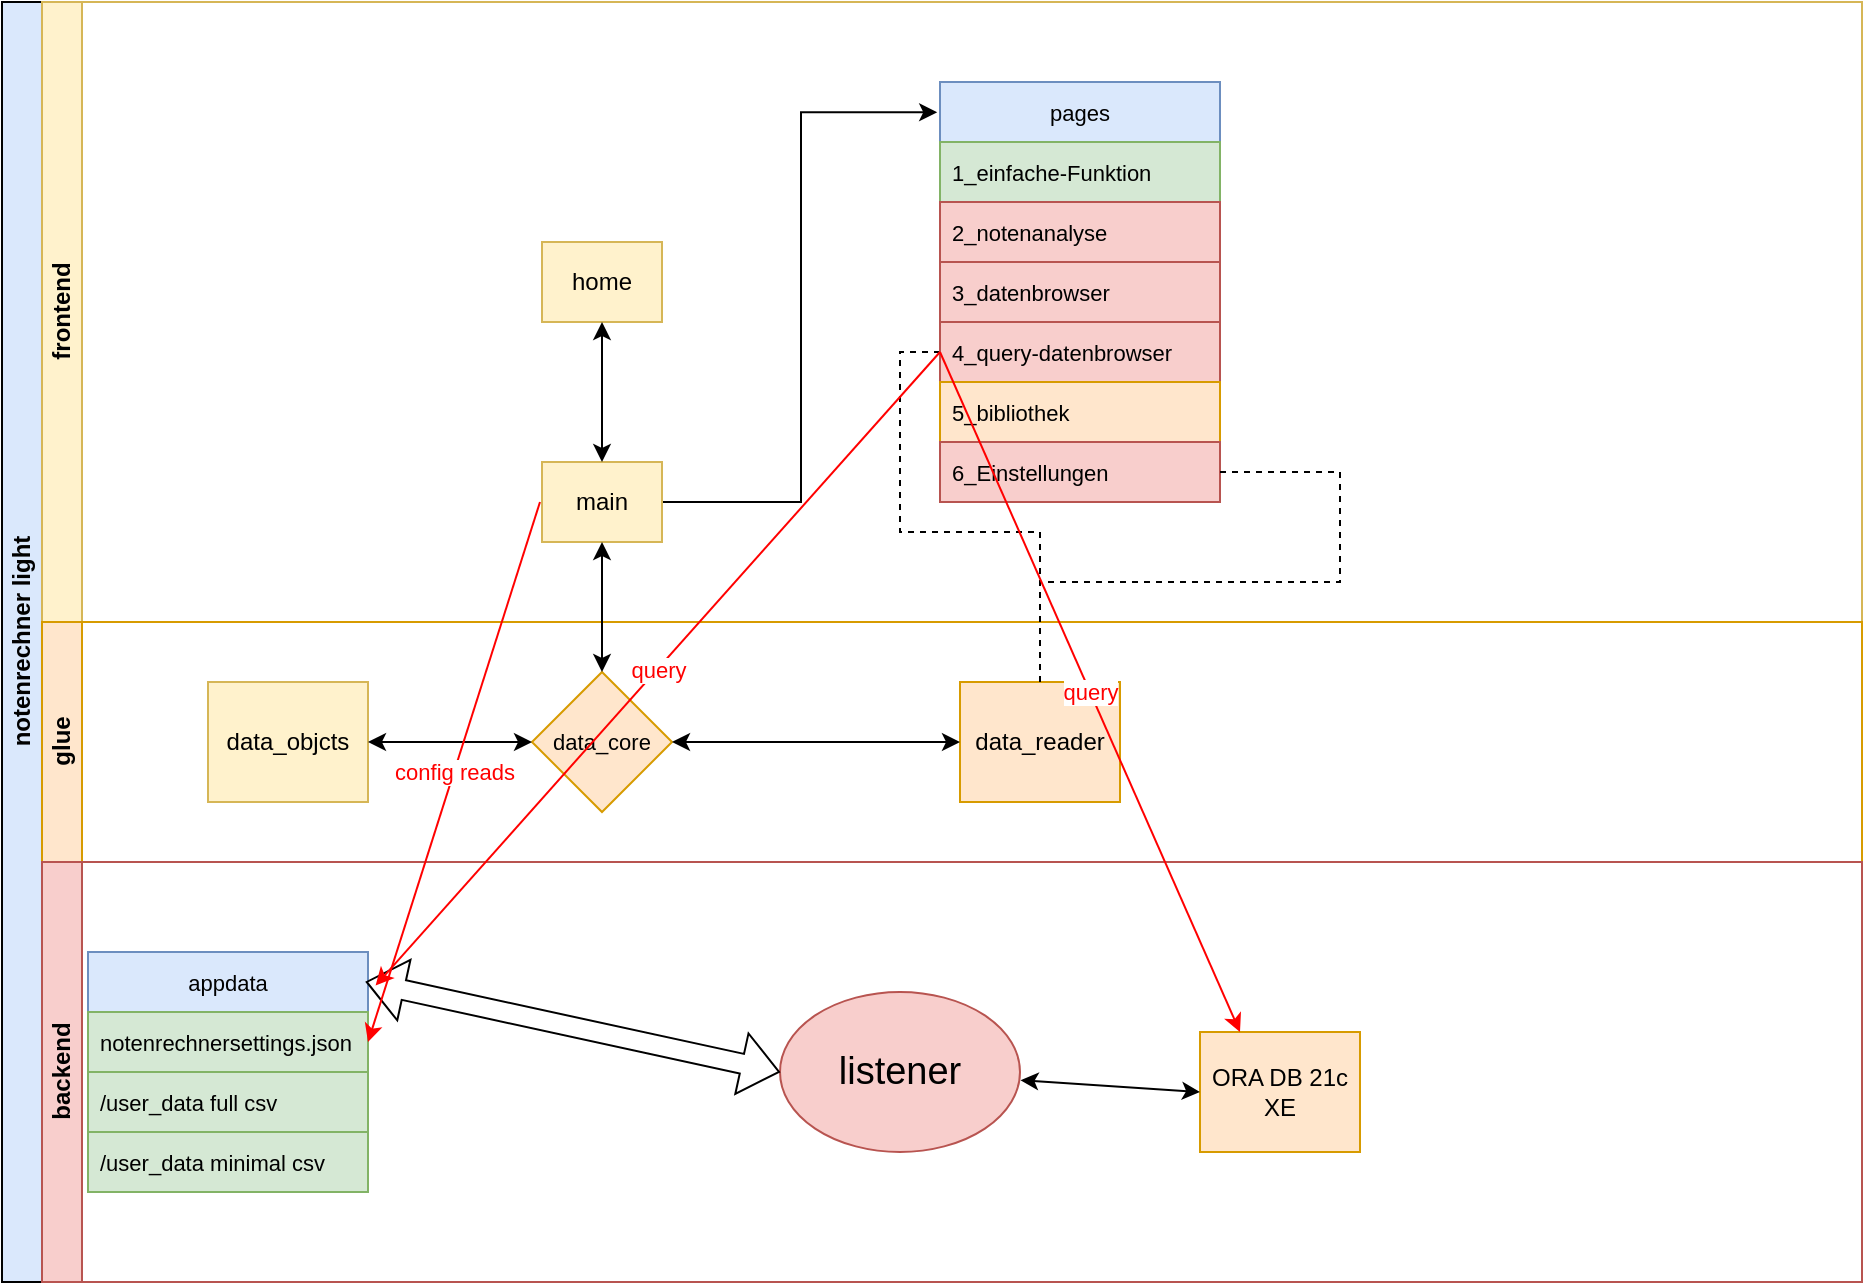 <mxfile version="20.2.8" type="device"><diagram id="prtHgNgQTEPvFCAcTncT" name="Page-1"><mxGraphModel dx="1102" dy="881" grid="1" gridSize="10" guides="1" tooltips="1" connect="1" arrows="1" fold="1" page="1" pageScale="1" pageWidth="827" pageHeight="1169" math="0" shadow="0"><root><mxCell id="0"/><mxCell id="1" parent="0"/><mxCell id="dNxyNK7c78bLwvsdeMH5-19" value="notenrechner light" style="swimlane;html=1;childLayout=stackLayout;resizeParent=1;resizeParentMax=0;horizontal=0;startSize=20;horizontalStack=0;fillColor=#dae8fc;strokeColor=#000000;" parent="1" vertex="1"><mxGeometry x="311" y="250" width="930" height="640" as="geometry"/></mxCell><mxCell id="dNxyNK7c78bLwvsdeMH5-27" value="" style="edgeStyle=orthogonalEdgeStyle;rounded=0;orthogonalLoop=1;jettySize=auto;html=1;dashed=1;endArrow=none;endFill=0;exitX=0;exitY=0.5;exitDx=0;exitDy=0;" parent="dNxyNK7c78bLwvsdeMH5-19" source="b_qoU-KaGP17PUoCxNol-17" target="dNxyNK7c78bLwvsdeMH5-26" edge="1"><mxGeometry relative="1" as="geometry"><mxPoint x="180" y="90" as="sourcePoint"/></mxGeometry></mxCell><mxCell id="dNxyNK7c78bLwvsdeMH5-20" value="frontend" style="swimlane;html=1;startSize=20;horizontal=0;fillColor=#fff2cc;strokeColor=#d6b656;" parent="dNxyNK7c78bLwvsdeMH5-19" vertex="1"><mxGeometry x="20" width="910" height="310" as="geometry"/></mxCell><mxCell id="b_qoU-KaGP17PUoCxNol-20" style="edgeStyle=orthogonalEdgeStyle;rounded=0;orthogonalLoop=1;jettySize=auto;html=1;exitX=1;exitY=0.5;exitDx=0;exitDy=0;entryX=-0.01;entryY=0.072;entryDx=0;entryDy=0;entryPerimeter=0;fontSize=11;" edge="1" parent="dNxyNK7c78bLwvsdeMH5-20" source="dNxyNK7c78bLwvsdeMH5-30" target="b_qoU-KaGP17PUoCxNol-13"><mxGeometry relative="1" as="geometry"/></mxCell><mxCell id="dNxyNK7c78bLwvsdeMH5-30" value="main" style="rounded=0;whiteSpace=wrap;html=1;fontFamily=Helvetica;fontSize=12;align=center;fillColor=#fff2cc;strokeColor=#d6b656;" parent="dNxyNK7c78bLwvsdeMH5-20" vertex="1"><mxGeometry x="250" y="230" width="60" height="40" as="geometry"/></mxCell><mxCell id="b_qoU-KaGP17PUoCxNol-9" value="home" style="rounded=0;whiteSpace=wrap;html=1;fontFamily=Helvetica;fontSize=12;align=center;fillColor=#fff2cc;strokeColor=#d6b656;" vertex="1" parent="dNxyNK7c78bLwvsdeMH5-20"><mxGeometry x="250" y="120" width="60" height="40" as="geometry"/></mxCell><mxCell id="b_qoU-KaGP17PUoCxNol-11" value="" style="endArrow=classic;startArrow=classic;html=1;rounded=0;fontSize=11;entryX=0.5;entryY=1;entryDx=0;entryDy=0;exitX=0.5;exitY=0;exitDx=0;exitDy=0;" edge="1" parent="dNxyNK7c78bLwvsdeMH5-20" source="dNxyNK7c78bLwvsdeMH5-30" target="b_qoU-KaGP17PUoCxNol-9"><mxGeometry width="50" height="50" relative="1" as="geometry"><mxPoint x="259" y="100" as="sourcePoint"/><mxPoint x="309" y="50" as="targetPoint"/></mxGeometry></mxCell><mxCell id="b_qoU-KaGP17PUoCxNol-13" value="pages" style="swimlane;fontStyle=0;childLayout=stackLayout;horizontal=1;startSize=30;horizontalStack=0;resizeParent=1;resizeParentMax=0;resizeLast=0;collapsible=1;marginBottom=0;fontSize=11;fillColor=#dae8fc;strokeColor=#6c8ebf;" vertex="1" parent="dNxyNK7c78bLwvsdeMH5-20"><mxGeometry x="449" y="40" width="140" height="210" as="geometry"/></mxCell><mxCell id="b_qoU-KaGP17PUoCxNol-14" value="1_einfache-Funktion" style="text;strokeColor=#82b366;fillColor=#d5e8d4;align=left;verticalAlign=middle;spacingLeft=4;spacingRight=4;overflow=hidden;points=[[0,0.5],[1,0.5]];portConstraint=eastwest;rotatable=0;fontSize=11;" vertex="1" parent="b_qoU-KaGP17PUoCxNol-13"><mxGeometry y="30" width="140" height="30" as="geometry"/></mxCell><mxCell id="b_qoU-KaGP17PUoCxNol-15" value="2_notenanalyse" style="text;strokeColor=#b85450;fillColor=#f8cecc;align=left;verticalAlign=middle;spacingLeft=4;spacingRight=4;overflow=hidden;points=[[0,0.5],[1,0.5]];portConstraint=eastwest;rotatable=0;fontSize=11;" vertex="1" parent="b_qoU-KaGP17PUoCxNol-13"><mxGeometry y="60" width="140" height="30" as="geometry"/></mxCell><mxCell id="b_qoU-KaGP17PUoCxNol-16" value="3_datenbrowser" style="text;strokeColor=#b85450;fillColor=#f8cecc;align=left;verticalAlign=middle;spacingLeft=4;spacingRight=4;overflow=hidden;points=[[0,0.5],[1,0.5]];portConstraint=eastwest;rotatable=0;fontSize=11;" vertex="1" parent="b_qoU-KaGP17PUoCxNol-13"><mxGeometry y="90" width="140" height="30" as="geometry"/></mxCell><mxCell id="b_qoU-KaGP17PUoCxNol-17" value="4_query-datenbrowser" style="text;strokeColor=#b85450;fillColor=#f8cecc;align=left;verticalAlign=middle;spacingLeft=4;spacingRight=4;overflow=hidden;points=[[0,0.5],[1,0.5]];portConstraint=eastwest;rotatable=0;fontSize=11;" vertex="1" parent="b_qoU-KaGP17PUoCxNol-13"><mxGeometry y="120" width="140" height="30" as="geometry"/></mxCell><mxCell id="b_qoU-KaGP17PUoCxNol-18" value="5_bibliothek" style="text;strokeColor=#d79b00;fillColor=#ffe6cc;align=left;verticalAlign=middle;spacingLeft=4;spacingRight=4;overflow=hidden;points=[[0,0.5],[1,0.5]];portConstraint=eastwest;rotatable=0;fontSize=11;" vertex="1" parent="b_qoU-KaGP17PUoCxNol-13"><mxGeometry y="150" width="140" height="30" as="geometry"/></mxCell><mxCell id="b_qoU-KaGP17PUoCxNol-19" value="6_Einstellungen" style="text;strokeColor=#b85450;fillColor=#f8cecc;align=left;verticalAlign=middle;spacingLeft=4;spacingRight=4;overflow=hidden;points=[[0,0.5],[1,0.5]];portConstraint=eastwest;rotatable=0;fontSize=11;" vertex="1" parent="b_qoU-KaGP17PUoCxNol-13"><mxGeometry y="180" width="140" height="30" as="geometry"/></mxCell><mxCell id="dNxyNK7c78bLwvsdeMH5-21" value="glue" style="swimlane;html=1;startSize=20;horizontal=0;fillColor=#ffe6cc;strokeColor=#d79b00;" parent="dNxyNK7c78bLwvsdeMH5-19" vertex="1"><mxGeometry x="20" y="310" width="910" height="120" as="geometry"/></mxCell><mxCell id="dNxyNK7c78bLwvsdeMH5-26" value="data_reader" style="rounded=0;whiteSpace=wrap;html=1;fontFamily=Helvetica;fontSize=12;align=center;fillColor=#ffe6cc;strokeColor=#d79b00;" parent="dNxyNK7c78bLwvsdeMH5-21" vertex="1"><mxGeometry x="459" y="30" width="80" height="60" as="geometry"/></mxCell><mxCell id="dNxyNK7c78bLwvsdeMH5-28" value="&lt;font style=&quot;font-size: 11px;&quot;&gt;data_core&lt;/font&gt;" style="rhombus;whiteSpace=wrap;html=1;fontFamily=Helvetica;fontSize=12;align=center;fillColor=#ffe6cc;strokeColor=#d79b00;" parent="dNxyNK7c78bLwvsdeMH5-21" vertex="1"><mxGeometry x="245" y="25" width="70" height="70" as="geometry"/></mxCell><mxCell id="b_qoU-KaGP17PUoCxNol-2" value="data_objcts" style="rounded=0;whiteSpace=wrap;html=1;fontFamily=Helvetica;fontSize=12;align=center;fillColor=#fff2cc;strokeColor=#d6b656;" vertex="1" parent="dNxyNK7c78bLwvsdeMH5-21"><mxGeometry x="83" y="30" width="80" height="60" as="geometry"/></mxCell><mxCell id="b_qoU-KaGP17PUoCxNol-7" value="" style="endArrow=classic;startArrow=classic;html=1;rounded=0;fontSize=7;entryX=1;entryY=0.5;entryDx=0;entryDy=0;exitX=0;exitY=0.5;exitDx=0;exitDy=0;" edge="1" parent="dNxyNK7c78bLwvsdeMH5-21" source="dNxyNK7c78bLwvsdeMH5-28" target="b_qoU-KaGP17PUoCxNol-2"><mxGeometry width="50" height="50" relative="1" as="geometry"><mxPoint x="239" y="40" as="sourcePoint"/><mxPoint x="290" y="-20" as="targetPoint"/></mxGeometry></mxCell><mxCell id="b_qoU-KaGP17PUoCxNol-8" value="" style="endArrow=classic;startArrow=classic;html=1;rounded=0;fontSize=7;entryX=1;entryY=0.5;entryDx=0;entryDy=0;" edge="1" parent="dNxyNK7c78bLwvsdeMH5-21" target="dNxyNK7c78bLwvsdeMH5-28"><mxGeometry width="50" height="50" relative="1" as="geometry"><mxPoint x="459" y="60" as="sourcePoint"/><mxPoint x="269" y="80" as="targetPoint"/></mxGeometry></mxCell><mxCell id="dNxyNK7c78bLwvsdeMH5-22" value="backend" style="swimlane;html=1;startSize=20;horizontal=0;fillColor=#f8cecc;strokeColor=#b85450;" parent="dNxyNK7c78bLwvsdeMH5-19" vertex="1"><mxGeometry x="20" y="430" width="910" height="210" as="geometry"/></mxCell><mxCell id="b_qoU-KaGP17PUoCxNol-22" value="appdata" style="swimlane;fontStyle=0;childLayout=stackLayout;horizontal=1;startSize=30;horizontalStack=0;resizeParent=1;resizeParentMax=0;resizeLast=0;collapsible=1;marginBottom=0;fontSize=11;fillColor=#dae8fc;strokeColor=#6c8ebf;" vertex="1" parent="dNxyNK7c78bLwvsdeMH5-22"><mxGeometry x="23" y="45" width="140" height="120" as="geometry"/></mxCell><mxCell id="b_qoU-KaGP17PUoCxNol-23" value="notenrechnersettings.json" style="text;strokeColor=#82b366;fillColor=#d5e8d4;align=left;verticalAlign=middle;spacingLeft=4;spacingRight=4;overflow=hidden;points=[[0,0.5],[1,0.5]];portConstraint=eastwest;rotatable=0;fontSize=11;" vertex="1" parent="b_qoU-KaGP17PUoCxNol-22"><mxGeometry y="30" width="140" height="30" as="geometry"/></mxCell><mxCell id="b_qoU-KaGP17PUoCxNol-24" value="/user_data full csv" style="text;strokeColor=#82b366;fillColor=#d5e8d4;align=left;verticalAlign=middle;spacingLeft=4;spacingRight=4;overflow=hidden;points=[[0,0.5],[1,0.5]];portConstraint=eastwest;rotatable=0;fontSize=11;" vertex="1" parent="b_qoU-KaGP17PUoCxNol-22"><mxGeometry y="60" width="140" height="30" as="geometry"/></mxCell><mxCell id="b_qoU-KaGP17PUoCxNol-25" value="/user_data minimal csv" style="text;strokeColor=#82b366;fillColor=#d5e8d4;align=left;verticalAlign=middle;spacingLeft=4;spacingRight=4;overflow=hidden;points=[[0,0.5],[1,0.5]];portConstraint=eastwest;rotatable=0;fontSize=11;" vertex="1" parent="b_qoU-KaGP17PUoCxNol-22"><mxGeometry y="90" width="140" height="30" as="geometry"/></mxCell><mxCell id="b_qoU-KaGP17PUoCxNol-28" value="&lt;font style=&quot;font-size: 19px;&quot; color=&quot;#000000&quot;&gt;listener&lt;/font&gt;" style="ellipse;whiteSpace=wrap;html=1;fontSize=11;fillColor=#f8cecc;strokeColor=#b85450;" vertex="1" parent="dNxyNK7c78bLwvsdeMH5-22"><mxGeometry x="369" y="65" width="120" height="80" as="geometry"/></mxCell><mxCell id="b_qoU-KaGP17PUoCxNol-29" value="" style="shape=flexArrow;endArrow=classic;startArrow=classic;html=1;rounded=0;strokeColor=#000000;fontSize=19;fontColor=#000000;entryX=0;entryY=0.5;entryDx=0;entryDy=0;exitX=0.992;exitY=0.124;exitDx=0;exitDy=0;exitPerimeter=0;fillColor=#FFFFFF;" edge="1" parent="dNxyNK7c78bLwvsdeMH5-22" source="b_qoU-KaGP17PUoCxNol-22" target="b_qoU-KaGP17PUoCxNol-28"><mxGeometry width="100" height="100" relative="1" as="geometry"><mxPoint x="169" y="60" as="sourcePoint"/><mxPoint x="339" as="targetPoint"/></mxGeometry></mxCell><mxCell id="b_qoU-KaGP17PUoCxNol-33" value="ORA DB 21c XE" style="rounded=0;whiteSpace=wrap;html=1;fontFamily=Helvetica;fontSize=12;align=center;fillColor=#ffe6cc;strokeColor=#d79b00;" vertex="1" parent="dNxyNK7c78bLwvsdeMH5-22"><mxGeometry x="579" y="85" width="80" height="60" as="geometry"/></mxCell><mxCell id="b_qoU-KaGP17PUoCxNol-34" value="" style="endArrow=classic;startArrow=classic;html=1;rounded=0;strokeColor=#000000;fontSize=19;fontColor=#000000;fillColor=#FFFFFF;exitX=1.002;exitY=0.551;exitDx=0;exitDy=0;exitPerimeter=0;entryX=0;entryY=0.5;entryDx=0;entryDy=0;" edge="1" parent="dNxyNK7c78bLwvsdeMH5-22" source="b_qoU-KaGP17PUoCxNol-28" target="b_qoU-KaGP17PUoCxNol-33"><mxGeometry width="50" height="50" relative="1" as="geometry"><mxPoint x="499" y="130" as="sourcePoint"/><mxPoint x="549" y="80" as="targetPoint"/></mxGeometry></mxCell><mxCell id="b_qoU-KaGP17PUoCxNol-6" value="" style="endArrow=classic;startArrow=classic;html=1;rounded=0;fontSize=7;entryX=0.5;entryY=1;entryDx=0;entryDy=0;exitX=0.5;exitY=0;exitDx=0;exitDy=0;" edge="1" parent="dNxyNK7c78bLwvsdeMH5-19" source="dNxyNK7c78bLwvsdeMH5-28" target="dNxyNK7c78bLwvsdeMH5-30"><mxGeometry width="50" height="50" relative="1" as="geometry"><mxPoint x="279" y="180" as="sourcePoint"/><mxPoint x="329" y="130" as="targetPoint"/></mxGeometry></mxCell><mxCell id="b_qoU-KaGP17PUoCxNol-21" value="" style="endArrow=none;dashed=1;html=1;rounded=0;fontSize=11;exitX=0.5;exitY=0;exitDx=0;exitDy=0;entryX=1;entryY=0.5;entryDx=0;entryDy=0;" edge="1" parent="dNxyNK7c78bLwvsdeMH5-19" source="dNxyNK7c78bLwvsdeMH5-26" target="b_qoU-KaGP17PUoCxNol-19"><mxGeometry width="50" height="50" relative="1" as="geometry"><mxPoint x="329" y="410" as="sourcePoint"/><mxPoint x="379" y="360" as="targetPoint"/><Array as="points"><mxPoint x="519" y="290"/><mxPoint x="669" y="290"/><mxPoint x="669" y="235"/></Array></mxGeometry></mxCell><mxCell id="b_qoU-KaGP17PUoCxNol-26" value="" style="endArrow=classic;html=1;rounded=0;fontSize=11;entryX=1;entryY=0.5;entryDx=0;entryDy=0;strokeColor=#FF0000;" edge="1" parent="dNxyNK7c78bLwvsdeMH5-19" target="b_qoU-KaGP17PUoCxNol-23"><mxGeometry relative="1" as="geometry"><mxPoint x="269" y="250" as="sourcePoint"/><mxPoint x="539" y="440" as="targetPoint"/></mxGeometry></mxCell><mxCell id="b_qoU-KaGP17PUoCxNol-27" value="&lt;font color=&quot;#ff0000&quot;&gt;config reads&lt;/font&gt;" style="edgeLabel;resizable=0;html=1;align=center;verticalAlign=middle;fontSize=11;" connectable="0" vertex="1" parent="b_qoU-KaGP17PUoCxNol-26"><mxGeometry relative="1" as="geometry"/></mxCell><mxCell id="b_qoU-KaGP17PUoCxNol-35" value="" style="endArrow=classic;html=1;rounded=0;fontSize=11;entryX=1.027;entryY=0.14;entryDx=0;entryDy=0;strokeColor=#FF0000;exitX=0;exitY=0.5;exitDx=0;exitDy=0;entryPerimeter=0;" edge="1" parent="dNxyNK7c78bLwvsdeMH5-19" source="b_qoU-KaGP17PUoCxNol-17" target="b_qoU-KaGP17PUoCxNol-22"><mxGeometry relative="1" as="geometry"><mxPoint x="279" y="260" as="sourcePoint"/><mxPoint x="193" y="530" as="targetPoint"/></mxGeometry></mxCell><mxCell id="b_qoU-KaGP17PUoCxNol-36" value="&lt;font color=&quot;#ff0000&quot;&gt;query&lt;/font&gt;" style="edgeLabel;resizable=0;html=1;align=center;verticalAlign=middle;fontSize=11;" connectable="0" vertex="1" parent="b_qoU-KaGP17PUoCxNol-35"><mxGeometry relative="1" as="geometry"/></mxCell><mxCell id="b_qoU-KaGP17PUoCxNol-37" value="" style="endArrow=classic;html=1;rounded=0;fontSize=11;entryX=0.25;entryY=0;entryDx=0;entryDy=0;strokeColor=#FF0000;exitX=0;exitY=0.5;exitDx=0;exitDy=0;" edge="1" parent="dNxyNK7c78bLwvsdeMH5-19" source="b_qoU-KaGP17PUoCxNol-17" target="b_qoU-KaGP17PUoCxNol-33"><mxGeometry relative="1" as="geometry"><mxPoint x="289" y="270" as="sourcePoint"/><mxPoint x="203" y="540" as="targetPoint"/></mxGeometry></mxCell><mxCell id="b_qoU-KaGP17PUoCxNol-38" value="&lt;font color=&quot;#ff0000&quot;&gt;query&lt;/font&gt;" style="edgeLabel;resizable=0;html=1;align=center;verticalAlign=middle;fontSize=11;" connectable="0" vertex="1" parent="b_qoU-KaGP17PUoCxNol-37"><mxGeometry relative="1" as="geometry"/></mxCell></root></mxGraphModel></diagram></mxfile>